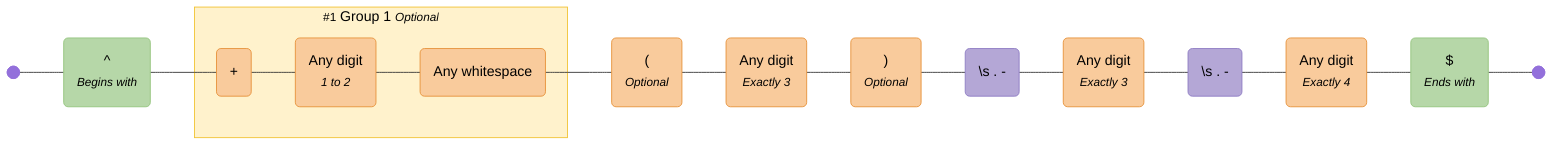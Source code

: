 %% Regex: ^(\+\d{1,2}\s)?\(?\d{3}\)?[\s.-]\d{3}[\s.-]\d{4}$

graph LR
  %% Nodes
  start@{ shape: f-circ };
  fin@{ shape: f-circ };
  assertion_1("^<br><i><small>Begins with</small></i>"):::assertion;
  literal_1("+"):::literal;
  literal_2("Any digit<br><i><small>1 to 2</small></i>"):::literal;
  literal_3("Any whitespace"):::literal;
  literal_4("(<br><i><small>Optional</small></i>"):::literal;
  literal_5("Any digit<br><i><small>Exactly 3</small></i>"):::literal;
  literal_6(")<br><i><small>Optional</small></i>"):::literal;
  char_class_1("\s . -"):::char-class;
  literal_7("Any digit<br><i><small>Exactly 3</small></i>"):::literal;
  char_class_2("\s . -"):::char-class;
  literal_8("Any digit<br><i><small>Exactly 4</small></i>"):::literal;
  assertion_2("$<br><i><small>Ends with</small></i>"):::assertion;

  %% Subgraphs
  subgraph standard_1 ["<small>#1</small> Group 1 <small><i>Optional</i></small>"]
    literal_1
    literal_2
    literal_3
  end

  %% Edges
  start --- assertion_1;
  assertion_1 --- literal_1;
  literal_1 --- literal_2;
  literal_2 --- literal_3;
  literal_3 --- literal_4;
  literal_4 --- literal_5;
  literal_5 --- literal_6;
  literal_6 --- char_class_1;
  char_class_1 --- literal_7;
  literal_7 --- char_class_2;
  char_class_2 --- literal_8;
  literal_8 --- assertion_2;
  assertion_2 --- fin;

  %% Styles
  %% Node Styling
  classDef assertion fill:#B6D7A8,stroke:#93C47D,color:#000000;
  classDef literal fill:#F9CB9C,stroke:#E69138,color:#000000;
  classDef char-class fill:#B4A7D6,stroke:#8E7CC3,color:#000000;

  %% Group Styling
  classDef standard fill:#FFF2CC,stroke:#F1C232,color:#000000;

  %% Apply Group Classes
  class standard_1 standard;

%% Generated with regex-to-mermaid@1.0.0